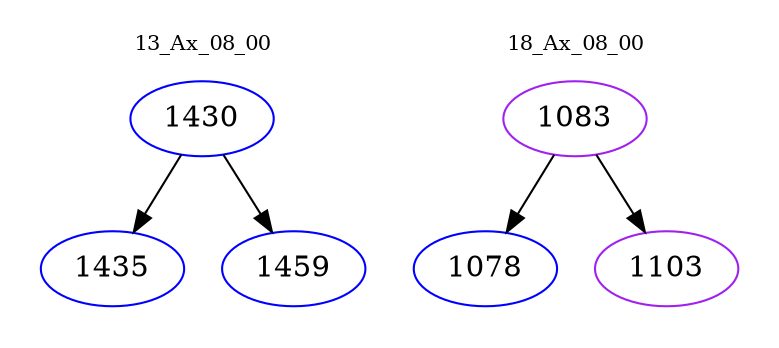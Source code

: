 digraph{
subgraph cluster_0 {
color = white
label = "13_Ax_08_00";
fontsize=10;
T0_1430 [label="1430", color="blue"]
T0_1430 -> T0_1435 [color="black"]
T0_1435 [label="1435", color="blue"]
T0_1430 -> T0_1459 [color="black"]
T0_1459 [label="1459", color="blue"]
}
subgraph cluster_1 {
color = white
label = "18_Ax_08_00";
fontsize=10;
T1_1083 [label="1083", color="purple"]
T1_1083 -> T1_1078 [color="black"]
T1_1078 [label="1078", color="blue"]
T1_1083 -> T1_1103 [color="black"]
T1_1103 [label="1103", color="purple"]
}
}
